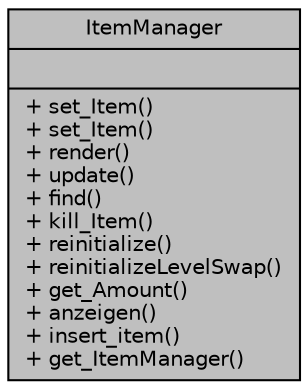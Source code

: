 digraph "ItemManager"
{
 // INTERACTIVE_SVG=YES
  bgcolor="transparent";
  edge [fontname="Helvetica",fontsize="10",labelfontname="Helvetica",labelfontsize="10"];
  node [fontname="Helvetica",fontsize="10",shape=record];
  Node1 [label="{ItemManager\n||+ set_Item()\l+ set_Item()\l+ render()\l+ update()\l+ find()\l+ kill_Item()\l+ reinitialize()\l+ reinitializeLevelSwap()\l+ get_Amount()\l+ anzeigen()\l+ insert_item()\l+ get_ItemManager()\l}",height=0.2,width=0.4,color="black", fillcolor="grey75", style="filled" fontcolor="black"];
}
